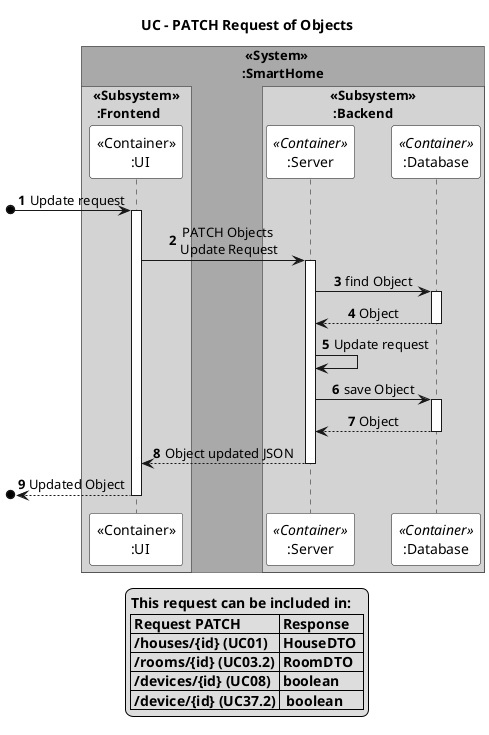 @startuml
title UC - PATCH Request of Objects

skinparam sequenceMessageAlign center
skinparam actorBackgroundColor white
skinparam participantBackgroundColor white
skinparam sequenceReferenceBackgroundColor white
skinparam sequenceReferenceHeaderBackgroundColor white
skinparam sequenceGroupBackgroundColor white


autonumber
!pragma teoz true
box " <<System>>\n:SmartHome" #DarkGrey
box "<<Subsystem>>\n :Frontend" #LightGrey
participant "<<Container>>\n  :UI" as frontend
end box
box "<<Subsystem>>\n :Backend" #LightGrey
  participant ":Server" as server <<Container>>
  participant ":Database" as database <<Container>>
end box
end box

autonumber
[o-> frontend : Update request
activate frontend
frontend-> server: PATCH Objects \nUpdate Request
activate server
server->database : find Object
activate database

database-->server : Object
deactivate database

server->server : Update request
server->database : save Object
activate database

database-->server : Object
deactivate database
server-->frontend: Object updated JSON
deactivate server
[o<--frontend : Updated Object
deactivate frontend

legend bottom
 **This request can be included in:**
 |= Request PATCH |= Response |
 |= /houses/{id} (UC01) |= HouseDTO  |
 |= /rooms/{id} (UC03.2) |= RoomDTO|
 |= /devices/{id} (UC08) |= boolean |
 |= /device/{id} (UC37.2) |=  boolean |
end legend

@enduml